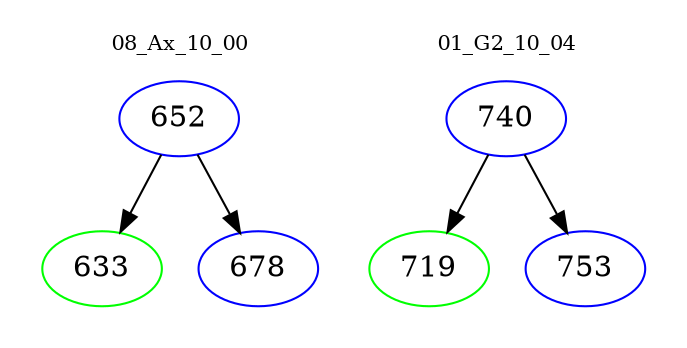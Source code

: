 digraph{
subgraph cluster_0 {
color = white
label = "08_Ax_10_00";
fontsize=10;
T0_652 [label="652", color="blue"]
T0_652 -> T0_633 [color="black"]
T0_633 [label="633", color="green"]
T0_652 -> T0_678 [color="black"]
T0_678 [label="678", color="blue"]
}
subgraph cluster_1 {
color = white
label = "01_G2_10_04";
fontsize=10;
T1_740 [label="740", color="blue"]
T1_740 -> T1_719 [color="black"]
T1_719 [label="719", color="green"]
T1_740 -> T1_753 [color="black"]
T1_753 [label="753", color="blue"]
}
}
